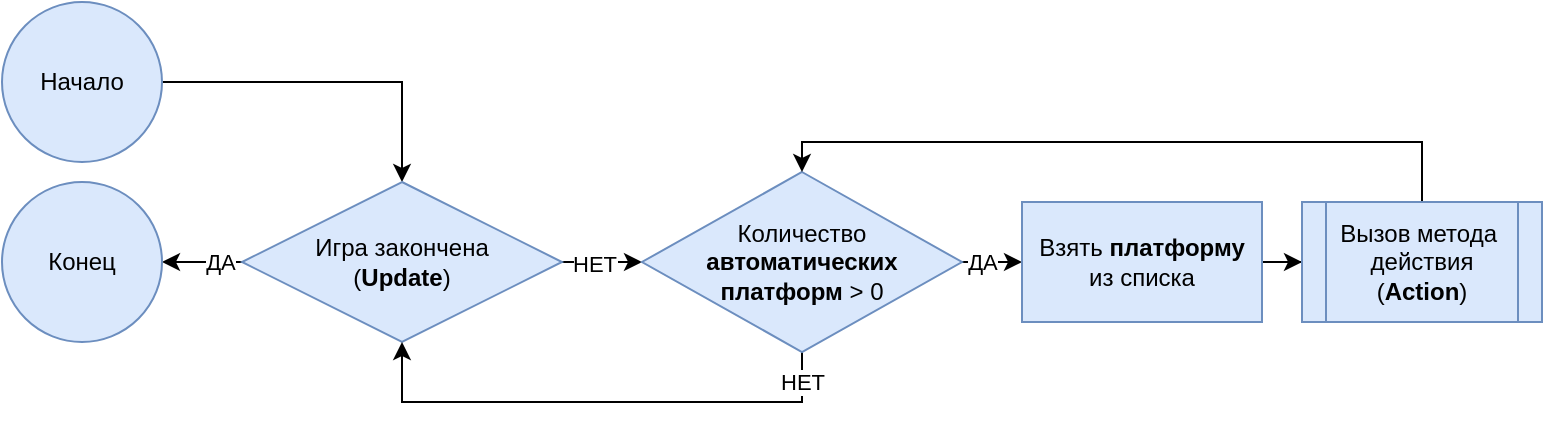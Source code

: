 <mxfile version="20.7.4" type="device"><diagram id="v1jXH9gHp-hIptZZtg7q" name="Page-1"><mxGraphModel dx="1517" dy="723" grid="0" gridSize="10" guides="1" tooltips="1" connect="1" arrows="1" fold="1" page="0" pageScale="1" pageWidth="850" pageHeight="1100" math="0" shadow="0"><root><mxCell id="0"/><mxCell id="1" parent="0"/><mxCell id="SFNuDctuWDf64kngMC-b-3" style="edgeStyle=orthogonalEdgeStyle;rounded=0;orthogonalLoop=1;jettySize=auto;html=1;" parent="1" source="SFNuDctuWDf64kngMC-b-1" target="SFNuDctuWDf64kngMC-b-2" edge="1"><mxGeometry relative="1" as="geometry"/></mxCell><mxCell id="SFNuDctuWDf64kngMC-b-1" value="Начало" style="ellipse;whiteSpace=wrap;html=1;aspect=fixed;fillColor=#dae8fc;strokeColor=#6c8ebf;" parent="1" vertex="1"><mxGeometry x="-200" y="110" width="80" height="80" as="geometry"/></mxCell><mxCell id="SFNuDctuWDf64kngMC-b-5" style="edgeStyle=orthogonalEdgeStyle;rounded=0;orthogonalLoop=1;jettySize=auto;html=1;" parent="1" source="SFNuDctuWDf64kngMC-b-2" target="SFNuDctuWDf64kngMC-b-4" edge="1"><mxGeometry relative="1" as="geometry"><Array as="points"><mxPoint x="-110" y="240"/></Array></mxGeometry></mxCell><mxCell id="SFNuDctuWDf64kngMC-b-6" value="ДА" style="edgeLabel;html=1;align=center;verticalAlign=middle;resizable=0;points=[];" parent="SFNuDctuWDf64kngMC-b-5" vertex="1" connectable="0"><mxGeometry x="-0.176" y="-2" relative="1" as="geometry"><mxPoint x="5" y="2" as="offset"/></mxGeometry></mxCell><mxCell id="SFNuDctuWDf64kngMC-b-8" style="edgeStyle=orthogonalEdgeStyle;rounded=0;orthogonalLoop=1;jettySize=auto;html=1;" parent="1" source="SFNuDctuWDf64kngMC-b-2" target="SFNuDctuWDf64kngMC-b-9" edge="1"><mxGeometry relative="1" as="geometry"><mxPoint x="0.029" y="310" as="targetPoint"/></mxGeometry></mxCell><mxCell id="SFNuDctuWDf64kngMC-b-10" value="НЕТ" style="edgeLabel;html=1;align=center;verticalAlign=middle;resizable=0;points=[];" parent="SFNuDctuWDf64kngMC-b-8" vertex="1" connectable="0"><mxGeometry x="-0.189" y="-1" relative="1" as="geometry"><mxPoint as="offset"/></mxGeometry></mxCell><mxCell id="SFNuDctuWDf64kngMC-b-2" value="Игра закончена&lt;br&gt;(&lt;b&gt;Update&lt;/b&gt;)" style="rhombus;whiteSpace=wrap;html=1;fillColor=#dae8fc;strokeColor=#6c8ebf;" parent="1" vertex="1"><mxGeometry x="-80" y="200" width="160" height="80" as="geometry"/></mxCell><mxCell id="SFNuDctuWDf64kngMC-b-4" value="Конец" style="ellipse;whiteSpace=wrap;html=1;aspect=fixed;fillColor=#dae8fc;strokeColor=#6c8ebf;" parent="1" vertex="1"><mxGeometry x="-200" y="200" width="80" height="80" as="geometry"/></mxCell><mxCell id="SFNuDctuWDf64kngMC-b-15" style="edgeStyle=orthogonalEdgeStyle;rounded=0;orthogonalLoop=1;jettySize=auto;html=1;" parent="1" source="SFNuDctuWDf64kngMC-b-9" target="SFNuDctuWDf64kngMC-b-13" edge="1"><mxGeometry relative="1" as="geometry"><Array as="points"><mxPoint x="380" y="240"/><mxPoint x="380" y="240"/></Array></mxGeometry></mxCell><mxCell id="SFNuDctuWDf64kngMC-b-20" value="ДА" style="edgeLabel;html=1;align=center;verticalAlign=middle;resizable=0;points=[];" parent="SFNuDctuWDf64kngMC-b-15" vertex="1" connectable="0"><mxGeometry x="-0.734" y="1" relative="1" as="geometry"><mxPoint x="6" y="1" as="offset"/></mxGeometry></mxCell><mxCell id="ZFDrM6tZQRpJTgsibPK8-1" style="edgeStyle=orthogonalEdgeStyle;rounded=0;orthogonalLoop=1;jettySize=auto;html=1;" edge="1" parent="1" source="SFNuDctuWDf64kngMC-b-9" target="SFNuDctuWDf64kngMC-b-2"><mxGeometry relative="1" as="geometry"><Array as="points"><mxPoint x="200" y="310"/><mxPoint y="310"/></Array></mxGeometry></mxCell><mxCell id="ZFDrM6tZQRpJTgsibPK8-2" value="НЕТ" style="edgeLabel;html=1;align=center;verticalAlign=middle;resizable=0;points=[];" vertex="1" connectable="0" parent="ZFDrM6tZQRpJTgsibPK8-1"><mxGeometry x="-0.868" y="-1" relative="1" as="geometry"><mxPoint x="1" y="-2" as="offset"/></mxGeometry></mxCell><mxCell id="SFNuDctuWDf64kngMC-b-9" value="Количество &lt;br&gt;&lt;b&gt;автоматических платформ&amp;nbsp;&lt;/b&gt;&amp;gt; 0" style="rhombus;whiteSpace=wrap;html=1;fillColor=#dae8fc;strokeColor=#6c8ebf;" parent="1" vertex="1"><mxGeometry x="120" y="195" width="160" height="90" as="geometry"/></mxCell><mxCell id="SFNuDctuWDf64kngMC-b-18" style="edgeStyle=orthogonalEdgeStyle;rounded=0;orthogonalLoop=1;jettySize=auto;html=1;" parent="1" source="SFNuDctuWDf64kngMC-b-13" target="SFNuDctuWDf64kngMC-b-17" edge="1"><mxGeometry relative="1" as="geometry"/></mxCell><mxCell id="SFNuDctuWDf64kngMC-b-13" value="Взять &lt;b&gt;платформу&lt;/b&gt; из списка" style="rounded=0;whiteSpace=wrap;html=1;fillColor=#dae8fc;strokeColor=#6c8ebf;" parent="1" vertex="1"><mxGeometry x="310" y="210" width="120" height="60" as="geometry"/></mxCell><mxCell id="ZFDrM6tZQRpJTgsibPK8-3" style="edgeStyle=orthogonalEdgeStyle;rounded=0;orthogonalLoop=1;jettySize=auto;html=1;" edge="1" parent="1" source="SFNuDctuWDf64kngMC-b-17" target="SFNuDctuWDf64kngMC-b-9"><mxGeometry relative="1" as="geometry"><Array as="points"><mxPoint x="510" y="180"/><mxPoint x="200" y="180"/></Array></mxGeometry></mxCell><mxCell id="SFNuDctuWDf64kngMC-b-17" value="Вызов метода&amp;nbsp;&lt;br&gt;действия&lt;br&gt;(&lt;b&gt;Action&lt;/b&gt;)" style="shape=process;whiteSpace=wrap;html=1;backgroundOutline=1;fillColor=#dae8fc;strokeColor=#6c8ebf;" parent="1" vertex="1"><mxGeometry x="450" y="210" width="120" height="60" as="geometry"/></mxCell></root></mxGraphModel></diagram></mxfile>